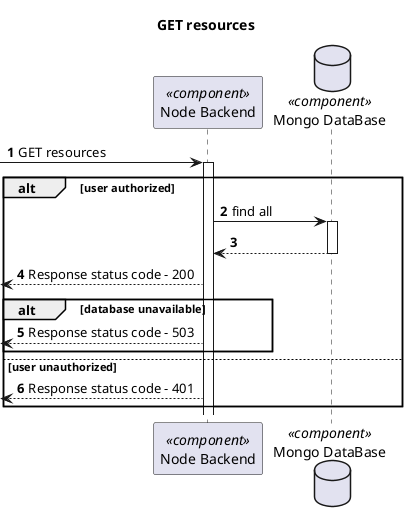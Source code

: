 @startuml Process View - Level 3

autonumber
skinparam packageStyle rect

title GET resources

participant "Node Backend" as BE <<component>>
database "Mongo DataBase" as DB <<component>>

-> BE: GET resources

alt user authorized

'Find All'

activate BE

BE -> DB: find all

activate DB

DB --> BE:

deactivate DB

  <-- BE: Response status code - 200

alt database unavailable

  <-- BE: Response status code - 503

end

else user unauthorized

  <-- BE: Response status code - 401

end


@enduml